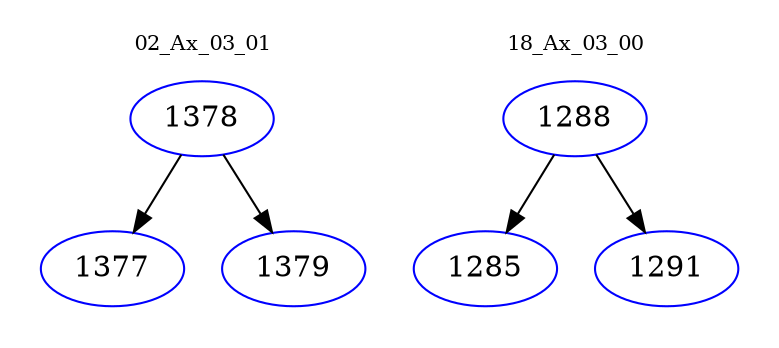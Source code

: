 digraph{
subgraph cluster_0 {
color = white
label = "02_Ax_03_01";
fontsize=10;
T0_1378 [label="1378", color="blue"]
T0_1378 -> T0_1377 [color="black"]
T0_1377 [label="1377", color="blue"]
T0_1378 -> T0_1379 [color="black"]
T0_1379 [label="1379", color="blue"]
}
subgraph cluster_1 {
color = white
label = "18_Ax_03_00";
fontsize=10;
T1_1288 [label="1288", color="blue"]
T1_1288 -> T1_1285 [color="black"]
T1_1285 [label="1285", color="blue"]
T1_1288 -> T1_1291 [color="black"]
T1_1291 [label="1291", color="blue"]
}
}
